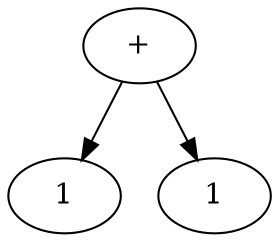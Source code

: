 strict digraph onePone {
plus [label="+"];
one1 [label="1"];
one2 [label="1"];
plus -> {one1, one2}  
}